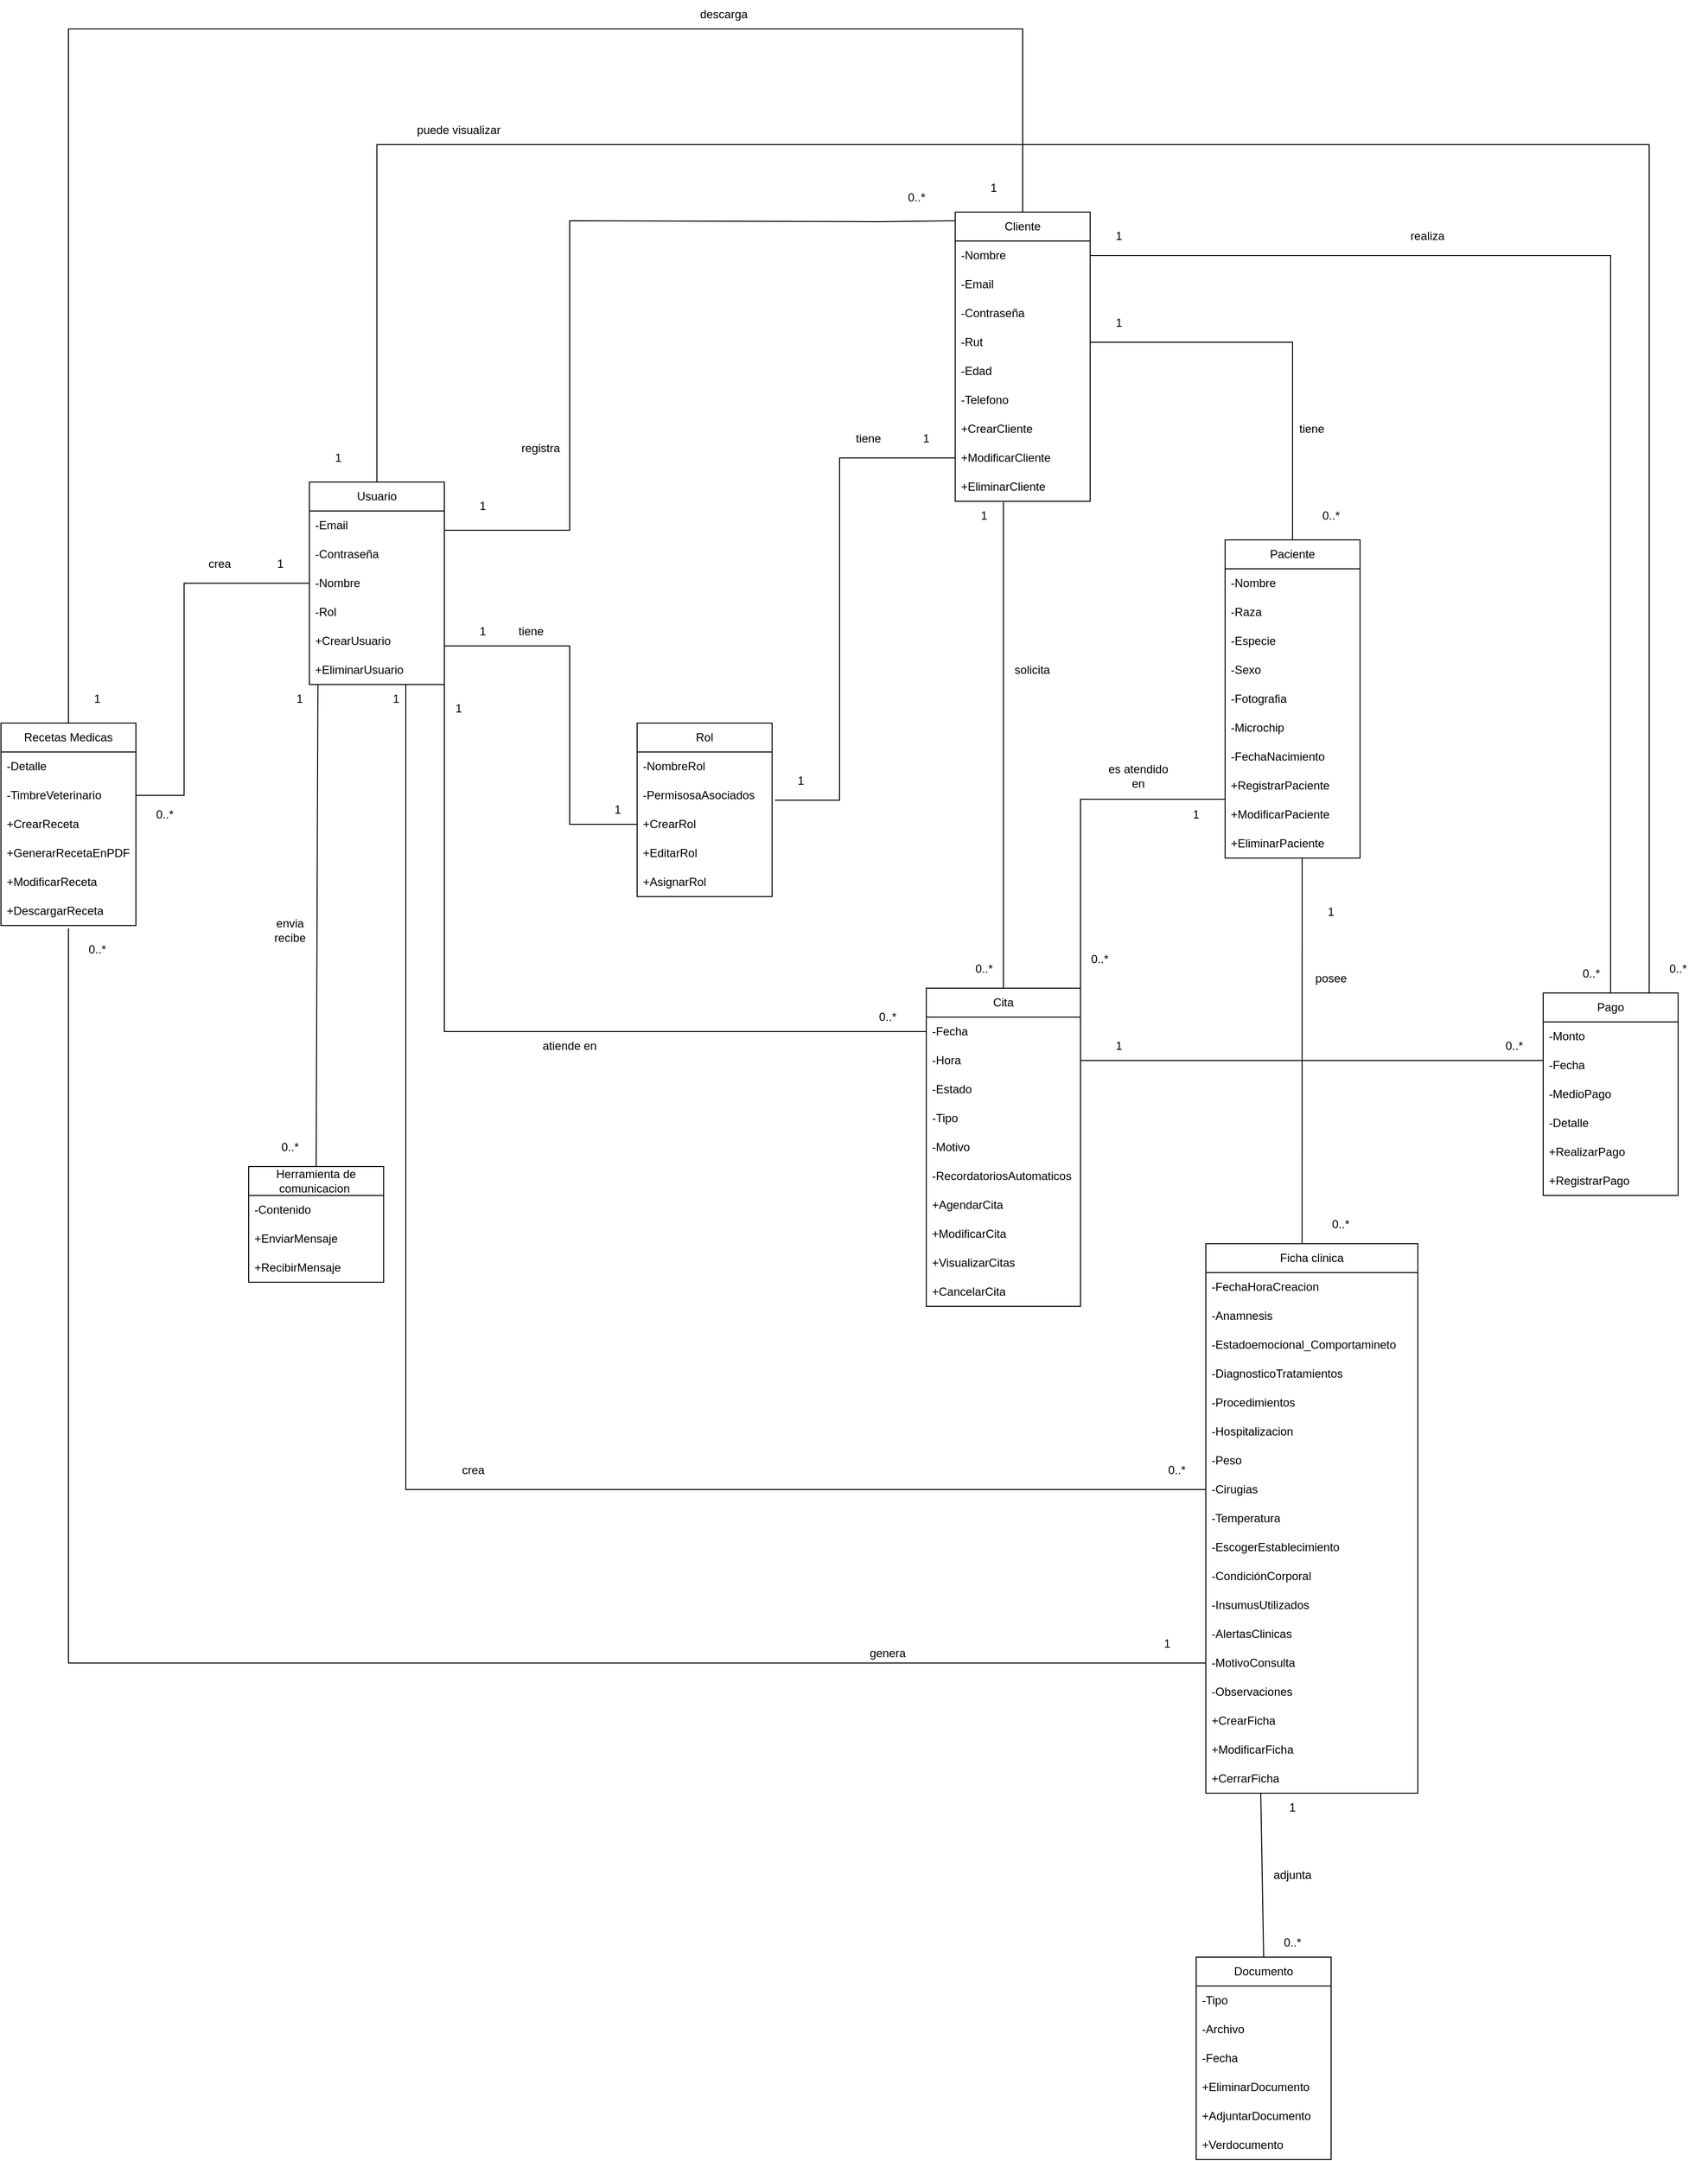 <mxfile version="27.1.6">
  <diagram name="Página-1" id="pk5ilzLYZdoNiBjxBn_y">
    <mxGraphModel dx="2253" dy="1926" grid="1" gridSize="10" guides="1" tooltips="1" connect="1" arrows="1" fold="1" page="1" pageScale="1" pageWidth="827" pageHeight="1169" math="0" shadow="0">
      <root>
        <mxCell id="0" />
        <mxCell id="1" parent="0" />
        <mxCell id="dPE6dNKuwwYWv2fvzeOf-7" value="Cliente" style="swimlane;fontStyle=0;childLayout=stackLayout;horizontal=1;startSize=30;horizontalStack=0;resizeParent=1;resizeParentMax=0;resizeLast=0;collapsible=1;marginBottom=0;whiteSpace=wrap;html=1;" parent="1" vertex="1">
          <mxGeometry x="320" y="30" width="140" height="300" as="geometry" />
        </mxCell>
        <mxCell id="dPE6dNKuwwYWv2fvzeOf-8" value="-Nombre" style="text;strokeColor=none;fillColor=none;align=left;verticalAlign=middle;spacingLeft=4;spacingRight=4;overflow=hidden;points=[[0,0.5],[1,0.5]];portConstraint=eastwest;rotatable=0;whiteSpace=wrap;html=1;" parent="dPE6dNKuwwYWv2fvzeOf-7" vertex="1">
          <mxGeometry y="30" width="140" height="30" as="geometry" />
        </mxCell>
        <mxCell id="dPE6dNKuwwYWv2fvzeOf-9" value="-Email" style="text;strokeColor=none;fillColor=none;align=left;verticalAlign=middle;spacingLeft=4;spacingRight=4;overflow=hidden;points=[[0,0.5],[1,0.5]];portConstraint=eastwest;rotatable=0;whiteSpace=wrap;html=1;" parent="dPE6dNKuwwYWv2fvzeOf-7" vertex="1">
          <mxGeometry y="60" width="140" height="30" as="geometry" />
        </mxCell>
        <mxCell id="dPE6dNKuwwYWv2fvzeOf-10" value="-Contraseña" style="text;strokeColor=none;fillColor=none;align=left;verticalAlign=middle;spacingLeft=4;spacingRight=4;overflow=hidden;points=[[0,0.5],[1,0.5]];portConstraint=eastwest;rotatable=0;whiteSpace=wrap;html=1;" parent="dPE6dNKuwwYWv2fvzeOf-7" vertex="1">
          <mxGeometry y="90" width="140" height="30" as="geometry" />
        </mxCell>
        <mxCell id="dPE6dNKuwwYWv2fvzeOf-21" value="-Rut" style="text;strokeColor=none;fillColor=none;align=left;verticalAlign=middle;spacingLeft=4;spacingRight=4;overflow=hidden;points=[[0,0.5],[1,0.5]];portConstraint=eastwest;rotatable=0;whiteSpace=wrap;html=1;" parent="dPE6dNKuwwYWv2fvzeOf-7" vertex="1">
          <mxGeometry y="120" width="140" height="30" as="geometry" />
        </mxCell>
        <mxCell id="dPE6dNKuwwYWv2fvzeOf-23" value="-Edad" style="text;strokeColor=none;fillColor=none;align=left;verticalAlign=middle;spacingLeft=4;spacingRight=4;overflow=hidden;points=[[0,0.5],[1,0.5]];portConstraint=eastwest;rotatable=0;whiteSpace=wrap;html=1;" parent="dPE6dNKuwwYWv2fvzeOf-7" vertex="1">
          <mxGeometry y="150" width="140" height="30" as="geometry" />
        </mxCell>
        <mxCell id="dPE6dNKuwwYWv2fvzeOf-22" value="-Telefono" style="text;strokeColor=none;fillColor=none;align=left;verticalAlign=middle;spacingLeft=4;spacingRight=4;overflow=hidden;points=[[0,0.5],[1,0.5]];portConstraint=eastwest;rotatable=0;whiteSpace=wrap;html=1;" parent="dPE6dNKuwwYWv2fvzeOf-7" vertex="1">
          <mxGeometry y="180" width="140" height="30" as="geometry" />
        </mxCell>
        <mxCell id="dPE6dNKuwwYWv2fvzeOf-65" value="+CrearCliente" style="text;strokeColor=none;fillColor=none;align=left;verticalAlign=middle;spacingLeft=4;spacingRight=4;overflow=hidden;points=[[0,0.5],[1,0.5]];portConstraint=eastwest;rotatable=0;whiteSpace=wrap;html=1;" parent="dPE6dNKuwwYWv2fvzeOf-7" vertex="1">
          <mxGeometry y="210" width="140" height="30" as="geometry" />
        </mxCell>
        <mxCell id="dPE6dNKuwwYWv2fvzeOf-67" value="+ModificarCliente" style="text;strokeColor=none;fillColor=none;align=left;verticalAlign=middle;spacingLeft=4;spacingRight=4;overflow=hidden;points=[[0,0.5],[1,0.5]];portConstraint=eastwest;rotatable=0;whiteSpace=wrap;html=1;" parent="dPE6dNKuwwYWv2fvzeOf-7" vertex="1">
          <mxGeometry y="240" width="140" height="30" as="geometry" />
        </mxCell>
        <mxCell id="dPE6dNKuwwYWv2fvzeOf-66" value="+EliminarCliente" style="text;strokeColor=none;fillColor=none;align=left;verticalAlign=middle;spacingLeft=4;spacingRight=4;overflow=hidden;points=[[0,0.5],[1,0.5]];portConstraint=eastwest;rotatable=0;whiteSpace=wrap;html=1;" parent="dPE6dNKuwwYWv2fvzeOf-7" vertex="1">
          <mxGeometry y="270" width="140" height="30" as="geometry" />
        </mxCell>
        <mxCell id="dPE6dNKuwwYWv2fvzeOf-25" value="Cita" style="swimlane;fontStyle=0;childLayout=stackLayout;horizontal=1;startSize=30;horizontalStack=0;resizeParent=1;resizeParentMax=0;resizeLast=0;collapsible=1;marginBottom=0;whiteSpace=wrap;html=1;" parent="1" vertex="1">
          <mxGeometry x="290" y="835" width="160" height="330" as="geometry" />
        </mxCell>
        <mxCell id="dPE6dNKuwwYWv2fvzeOf-26" value="-Fecha" style="text;strokeColor=none;fillColor=none;align=left;verticalAlign=middle;spacingLeft=4;spacingRight=4;overflow=hidden;points=[[0,0.5],[1,0.5]];portConstraint=eastwest;rotatable=0;whiteSpace=wrap;html=1;" parent="dPE6dNKuwwYWv2fvzeOf-25" vertex="1">
          <mxGeometry y="30" width="160" height="30" as="geometry" />
        </mxCell>
        <mxCell id="dPE6dNKuwwYWv2fvzeOf-27" value="-Hora" style="text;strokeColor=none;fillColor=none;align=left;verticalAlign=middle;spacingLeft=4;spacingRight=4;overflow=hidden;points=[[0,0.5],[1,0.5]];portConstraint=eastwest;rotatable=0;whiteSpace=wrap;html=1;" parent="dPE6dNKuwwYWv2fvzeOf-25" vertex="1">
          <mxGeometry y="60" width="160" height="30" as="geometry" />
        </mxCell>
        <mxCell id="dPE6dNKuwwYWv2fvzeOf-28" value="-Estado" style="text;strokeColor=none;fillColor=none;align=left;verticalAlign=middle;spacingLeft=4;spacingRight=4;overflow=hidden;points=[[0,0.5],[1,0.5]];portConstraint=eastwest;rotatable=0;whiteSpace=wrap;html=1;" parent="dPE6dNKuwwYWv2fvzeOf-25" vertex="1">
          <mxGeometry y="90" width="160" height="30" as="geometry" />
        </mxCell>
        <mxCell id="dPE6dNKuwwYWv2fvzeOf-29" value="-Tipo" style="text;strokeColor=none;fillColor=none;align=left;verticalAlign=middle;spacingLeft=4;spacingRight=4;overflow=hidden;points=[[0,0.5],[1,0.5]];portConstraint=eastwest;rotatable=0;whiteSpace=wrap;html=1;" parent="dPE6dNKuwwYWv2fvzeOf-25" vertex="1">
          <mxGeometry y="120" width="160" height="30" as="geometry" />
        </mxCell>
        <mxCell id="dPE6dNKuwwYWv2fvzeOf-30" value="-Motivo" style="text;strokeColor=none;fillColor=none;align=left;verticalAlign=middle;spacingLeft=4;spacingRight=4;overflow=hidden;points=[[0,0.5],[1,0.5]];portConstraint=eastwest;rotatable=0;whiteSpace=wrap;html=1;" parent="dPE6dNKuwwYWv2fvzeOf-25" vertex="1">
          <mxGeometry y="150" width="160" height="30" as="geometry" />
        </mxCell>
        <mxCell id="xy2YS7yTcEFX0t7BhOpo-34" value="-RecordatoriosAutomaticos" style="text;strokeColor=none;fillColor=none;align=left;verticalAlign=middle;spacingLeft=4;spacingRight=4;overflow=hidden;points=[[0,0.5],[1,0.5]];portConstraint=eastwest;rotatable=0;whiteSpace=wrap;html=1;" parent="dPE6dNKuwwYWv2fvzeOf-25" vertex="1">
          <mxGeometry y="180" width="160" height="30" as="geometry" />
        </mxCell>
        <mxCell id="dPE6dNKuwwYWv2fvzeOf-72" value="+AgendarCita" style="text;strokeColor=none;fillColor=none;align=left;verticalAlign=middle;spacingLeft=4;spacingRight=4;overflow=hidden;points=[[0,0.5],[1,0.5]];portConstraint=eastwest;rotatable=0;whiteSpace=wrap;html=1;" parent="dPE6dNKuwwYWv2fvzeOf-25" vertex="1">
          <mxGeometry y="210" width="160" height="30" as="geometry" />
        </mxCell>
        <mxCell id="dPE6dNKuwwYWv2fvzeOf-71" value="+ModificarCita" style="text;strokeColor=none;fillColor=none;align=left;verticalAlign=middle;spacingLeft=4;spacingRight=4;overflow=hidden;points=[[0,0.5],[1,0.5]];portConstraint=eastwest;rotatable=0;whiteSpace=wrap;html=1;" parent="dPE6dNKuwwYWv2fvzeOf-25" vertex="1">
          <mxGeometry y="240" width="160" height="30" as="geometry" />
        </mxCell>
        <mxCell id="xy2YS7yTcEFX0t7BhOpo-35" value="+VisualizarCitas" style="text;strokeColor=none;fillColor=none;align=left;verticalAlign=middle;spacingLeft=4;spacingRight=4;overflow=hidden;points=[[0,0.5],[1,0.5]];portConstraint=eastwest;rotatable=0;whiteSpace=wrap;html=1;" parent="dPE6dNKuwwYWv2fvzeOf-25" vertex="1">
          <mxGeometry y="270" width="160" height="30" as="geometry" />
        </mxCell>
        <mxCell id="dPE6dNKuwwYWv2fvzeOf-73" value="+CancelarCita" style="text;strokeColor=none;fillColor=none;align=left;verticalAlign=middle;spacingLeft=4;spacingRight=4;overflow=hidden;points=[[0,0.5],[1,0.5]];portConstraint=eastwest;rotatable=0;whiteSpace=wrap;html=1;" parent="dPE6dNKuwwYWv2fvzeOf-25" vertex="1">
          <mxGeometry y="300" width="160" height="30" as="geometry" />
        </mxCell>
        <mxCell id="dPE6dNKuwwYWv2fvzeOf-31" value="Paciente" style="swimlane;fontStyle=0;childLayout=stackLayout;horizontal=1;startSize=30;horizontalStack=0;resizeParent=1;resizeParentMax=0;resizeLast=0;collapsible=1;marginBottom=0;whiteSpace=wrap;html=1;" parent="1" vertex="1">
          <mxGeometry x="600" y="370" width="140" height="330" as="geometry" />
        </mxCell>
        <mxCell id="dPE6dNKuwwYWv2fvzeOf-32" value="-Nombre" style="text;strokeColor=none;fillColor=none;align=left;verticalAlign=middle;spacingLeft=4;spacingRight=4;overflow=hidden;points=[[0,0.5],[1,0.5]];portConstraint=eastwest;rotatable=0;whiteSpace=wrap;html=1;" parent="dPE6dNKuwwYWv2fvzeOf-31" vertex="1">
          <mxGeometry y="30" width="140" height="30" as="geometry" />
        </mxCell>
        <mxCell id="dPE6dNKuwwYWv2fvzeOf-33" value="-Raza" style="text;strokeColor=none;fillColor=none;align=left;verticalAlign=middle;spacingLeft=4;spacingRight=4;overflow=hidden;points=[[0,0.5],[1,0.5]];portConstraint=eastwest;rotatable=0;whiteSpace=wrap;html=1;" parent="dPE6dNKuwwYWv2fvzeOf-31" vertex="1">
          <mxGeometry y="60" width="140" height="30" as="geometry" />
        </mxCell>
        <mxCell id="dPE6dNKuwwYWv2fvzeOf-34" value="-Especie" style="text;strokeColor=none;fillColor=none;align=left;verticalAlign=middle;spacingLeft=4;spacingRight=4;overflow=hidden;points=[[0,0.5],[1,0.5]];portConstraint=eastwest;rotatable=0;whiteSpace=wrap;html=1;" parent="dPE6dNKuwwYWv2fvzeOf-31" vertex="1">
          <mxGeometry y="90" width="140" height="30" as="geometry" />
        </mxCell>
        <mxCell id="xy2YS7yTcEFX0t7BhOpo-15" value="-Sexo" style="text;strokeColor=none;fillColor=none;align=left;verticalAlign=middle;spacingLeft=4;spacingRight=4;overflow=hidden;points=[[0,0.5],[1,0.5]];portConstraint=eastwest;rotatable=0;whiteSpace=wrap;html=1;" parent="dPE6dNKuwwYWv2fvzeOf-31" vertex="1">
          <mxGeometry y="120" width="140" height="30" as="geometry" />
        </mxCell>
        <mxCell id="xy2YS7yTcEFX0t7BhOpo-31" value="-Fotografia" style="text;strokeColor=none;fillColor=none;align=left;verticalAlign=middle;spacingLeft=4;spacingRight=4;overflow=hidden;points=[[0,0.5],[1,0.5]];portConstraint=eastwest;rotatable=0;whiteSpace=wrap;html=1;" parent="dPE6dNKuwwYWv2fvzeOf-31" vertex="1">
          <mxGeometry y="150" width="140" height="30" as="geometry" />
        </mxCell>
        <mxCell id="xy2YS7yTcEFX0t7BhOpo-14" value="-Microchip" style="text;strokeColor=none;fillColor=none;align=left;verticalAlign=middle;spacingLeft=4;spacingRight=4;overflow=hidden;points=[[0,0.5],[1,0.5]];portConstraint=eastwest;rotatable=0;whiteSpace=wrap;html=1;" parent="dPE6dNKuwwYWv2fvzeOf-31" vertex="1">
          <mxGeometry y="180" width="140" height="30" as="geometry" />
        </mxCell>
        <mxCell id="dPE6dNKuwwYWv2fvzeOf-35" value="-FechaNacimiento" style="text;strokeColor=none;fillColor=none;align=left;verticalAlign=middle;spacingLeft=4;spacingRight=4;overflow=hidden;points=[[0,0.5],[1,0.5]];portConstraint=eastwest;rotatable=0;whiteSpace=wrap;html=1;" parent="dPE6dNKuwwYWv2fvzeOf-31" vertex="1">
          <mxGeometry y="210" width="140" height="30" as="geometry" />
        </mxCell>
        <mxCell id="dPE6dNKuwwYWv2fvzeOf-69" value="+RegistrarPaciente" style="text;strokeColor=none;fillColor=none;align=left;verticalAlign=middle;spacingLeft=4;spacingRight=4;overflow=hidden;points=[[0,0.5],[1,0.5]];portConstraint=eastwest;rotatable=0;whiteSpace=wrap;html=1;" parent="dPE6dNKuwwYWv2fvzeOf-31" vertex="1">
          <mxGeometry y="240" width="140" height="30" as="geometry" />
        </mxCell>
        <mxCell id="dPE6dNKuwwYWv2fvzeOf-68" value="+ModificarPaciente" style="text;strokeColor=none;fillColor=none;align=left;verticalAlign=middle;spacingLeft=4;spacingRight=4;overflow=hidden;points=[[0,0.5],[1,0.5]];portConstraint=eastwest;rotatable=0;whiteSpace=wrap;html=1;" parent="dPE6dNKuwwYWv2fvzeOf-31" vertex="1">
          <mxGeometry y="270" width="140" height="30" as="geometry" />
        </mxCell>
        <mxCell id="dPE6dNKuwwYWv2fvzeOf-70" value="+EliminarPaciente" style="text;strokeColor=none;fillColor=none;align=left;verticalAlign=middle;spacingLeft=4;spacingRight=4;overflow=hidden;points=[[0,0.5],[1,0.5]];portConstraint=eastwest;rotatable=0;whiteSpace=wrap;html=1;" parent="dPE6dNKuwwYWv2fvzeOf-31" vertex="1">
          <mxGeometry y="300" width="140" height="30" as="geometry" />
        </mxCell>
        <mxCell id="dPE6dNKuwwYWv2fvzeOf-37" value="Usuario" style="swimlane;fontStyle=0;childLayout=stackLayout;horizontal=1;startSize=30;horizontalStack=0;resizeParent=1;resizeParentMax=0;resizeLast=0;collapsible=1;marginBottom=0;whiteSpace=wrap;html=1;" parent="1" vertex="1">
          <mxGeometry x="-350" y="310" width="140" height="210" as="geometry" />
        </mxCell>
        <mxCell id="dPE6dNKuwwYWv2fvzeOf-39" value="-Email" style="text;strokeColor=none;fillColor=none;align=left;verticalAlign=middle;spacingLeft=4;spacingRight=4;overflow=hidden;points=[[0,0.5],[1,0.5]];portConstraint=eastwest;rotatable=0;whiteSpace=wrap;html=1;" parent="dPE6dNKuwwYWv2fvzeOf-37" vertex="1">
          <mxGeometry y="30" width="140" height="30" as="geometry" />
        </mxCell>
        <mxCell id="dPE6dNKuwwYWv2fvzeOf-40" value="-Contraseña" style="text;strokeColor=none;fillColor=none;align=left;verticalAlign=middle;spacingLeft=4;spacingRight=4;overflow=hidden;points=[[0,0.5],[1,0.5]];portConstraint=eastwest;rotatable=0;whiteSpace=wrap;html=1;" parent="dPE6dNKuwwYWv2fvzeOf-37" vertex="1">
          <mxGeometry y="60" width="140" height="30" as="geometry" />
        </mxCell>
        <mxCell id="dPE6dNKuwwYWv2fvzeOf-42" value="-Nombre" style="text;strokeColor=none;fillColor=none;align=left;verticalAlign=middle;spacingLeft=4;spacingRight=4;overflow=hidden;points=[[0,0.5],[1,0.5]];portConstraint=eastwest;rotatable=0;whiteSpace=wrap;html=1;" parent="dPE6dNKuwwYWv2fvzeOf-37" vertex="1">
          <mxGeometry y="90" width="140" height="30" as="geometry" />
        </mxCell>
        <mxCell id="dPE6dNKuwwYWv2fvzeOf-41" value="-Rol" style="text;strokeColor=none;fillColor=none;align=left;verticalAlign=middle;spacingLeft=4;spacingRight=4;overflow=hidden;points=[[0,0.5],[1,0.5]];portConstraint=eastwest;rotatable=0;whiteSpace=wrap;html=1;" parent="dPE6dNKuwwYWv2fvzeOf-37" vertex="1">
          <mxGeometry y="120" width="140" height="30" as="geometry" />
        </mxCell>
        <mxCell id="dPE6dNKuwwYWv2fvzeOf-43" value="+CrearUsuario" style="text;strokeColor=none;fillColor=none;align=left;verticalAlign=middle;spacingLeft=4;spacingRight=4;overflow=hidden;points=[[0,0.5],[1,0.5]];portConstraint=eastwest;rotatable=0;whiteSpace=wrap;html=1;" parent="dPE6dNKuwwYWv2fvzeOf-37" vertex="1">
          <mxGeometry y="150" width="140" height="30" as="geometry" />
        </mxCell>
        <mxCell id="dPE6dNKuwwYWv2fvzeOf-44" value="+EliminarUsuario" style="text;strokeColor=none;fillColor=none;align=left;verticalAlign=middle;spacingLeft=4;spacingRight=4;overflow=hidden;points=[[0,0.5],[1,0.5]];portConstraint=eastwest;rotatable=0;whiteSpace=wrap;html=1;" parent="dPE6dNKuwwYWv2fvzeOf-37" vertex="1">
          <mxGeometry y="180" width="140" height="30" as="geometry" />
        </mxCell>
        <mxCell id="dPE6dNKuwwYWv2fvzeOf-45" value="Rol" style="swimlane;fontStyle=0;childLayout=stackLayout;horizontal=1;startSize=30;horizontalStack=0;resizeParent=1;resizeParentMax=0;resizeLast=0;collapsible=1;marginBottom=0;whiteSpace=wrap;html=1;" parent="1" vertex="1">
          <mxGeometry x="-10" y="560" width="140" height="180" as="geometry" />
        </mxCell>
        <mxCell id="dPE6dNKuwwYWv2fvzeOf-46" value="-NombreRol" style="text;strokeColor=none;fillColor=none;align=left;verticalAlign=middle;spacingLeft=4;spacingRight=4;overflow=hidden;points=[[0,0.5],[1,0.5]];portConstraint=eastwest;rotatable=0;whiteSpace=wrap;html=1;" parent="dPE6dNKuwwYWv2fvzeOf-45" vertex="1">
          <mxGeometry y="30" width="140" height="30" as="geometry" />
        </mxCell>
        <mxCell id="dPE6dNKuwwYWv2fvzeOf-47" value="-PermisosaAsociados" style="text;strokeColor=none;fillColor=none;align=left;verticalAlign=middle;spacingLeft=4;spacingRight=4;overflow=hidden;points=[[0,0.5],[1,0.5]];portConstraint=eastwest;rotatable=0;whiteSpace=wrap;html=1;" parent="dPE6dNKuwwYWv2fvzeOf-45" vertex="1">
          <mxGeometry y="60" width="140" height="30" as="geometry" />
        </mxCell>
        <mxCell id="dPE6dNKuwwYWv2fvzeOf-48" value="+CrearRol" style="text;strokeColor=none;fillColor=none;align=left;verticalAlign=middle;spacingLeft=4;spacingRight=4;overflow=hidden;points=[[0,0.5],[1,0.5]];portConstraint=eastwest;rotatable=0;whiteSpace=wrap;html=1;" parent="dPE6dNKuwwYWv2fvzeOf-45" vertex="1">
          <mxGeometry y="90" width="140" height="30" as="geometry" />
        </mxCell>
        <mxCell id="dPE6dNKuwwYWv2fvzeOf-50" value="+EditarRol" style="text;strokeColor=none;fillColor=none;align=left;verticalAlign=middle;spacingLeft=4;spacingRight=4;overflow=hidden;points=[[0,0.5],[1,0.5]];portConstraint=eastwest;rotatable=0;whiteSpace=wrap;html=1;" parent="dPE6dNKuwwYWv2fvzeOf-45" vertex="1">
          <mxGeometry y="120" width="140" height="30" as="geometry" />
        </mxCell>
        <mxCell id="dPE6dNKuwwYWv2fvzeOf-49" value="+AsignarRol" style="text;strokeColor=none;fillColor=none;align=left;verticalAlign=middle;spacingLeft=4;spacingRight=4;overflow=hidden;points=[[0,0.5],[1,0.5]];portConstraint=eastwest;rotatable=0;whiteSpace=wrap;html=1;" parent="dPE6dNKuwwYWv2fvzeOf-45" vertex="1">
          <mxGeometry y="150" width="140" height="30" as="geometry" />
        </mxCell>
        <mxCell id="dPE6dNKuwwYWv2fvzeOf-51" value="Herramienta de comunicacion&amp;nbsp;" style="swimlane;fontStyle=0;childLayout=stackLayout;horizontal=1;startSize=30;horizontalStack=0;resizeParent=1;resizeParentMax=0;resizeLast=0;collapsible=1;marginBottom=0;whiteSpace=wrap;html=1;" parent="1" vertex="1">
          <mxGeometry x="-413" y="1020" width="140" height="120" as="geometry" />
        </mxCell>
        <mxCell id="dPE6dNKuwwYWv2fvzeOf-54" value="-Contenido" style="text;strokeColor=none;fillColor=none;align=left;verticalAlign=middle;spacingLeft=4;spacingRight=4;overflow=hidden;points=[[0,0.5],[1,0.5]];portConstraint=eastwest;rotatable=0;whiteSpace=wrap;html=1;" parent="dPE6dNKuwwYWv2fvzeOf-51" vertex="1">
          <mxGeometry y="30" width="140" height="30" as="geometry" />
        </mxCell>
        <mxCell id="dPE6dNKuwwYWv2fvzeOf-52" value="+EnviarMensaje" style="text;strokeColor=none;fillColor=none;align=left;verticalAlign=middle;spacingLeft=4;spacingRight=4;overflow=hidden;points=[[0,0.5],[1,0.5]];portConstraint=eastwest;rotatable=0;whiteSpace=wrap;html=1;" parent="dPE6dNKuwwYWv2fvzeOf-51" vertex="1">
          <mxGeometry y="60" width="140" height="30" as="geometry" />
        </mxCell>
        <mxCell id="dPE6dNKuwwYWv2fvzeOf-53" value="+RecibirMensaje" style="text;strokeColor=none;fillColor=none;align=left;verticalAlign=middle;spacingLeft=4;spacingRight=4;overflow=hidden;points=[[0,0.5],[1,0.5]];portConstraint=eastwest;rotatable=0;whiteSpace=wrap;html=1;" parent="dPE6dNKuwwYWv2fvzeOf-51" vertex="1">
          <mxGeometry y="90" width="140" height="30" as="geometry" />
        </mxCell>
        <mxCell id="dPE6dNKuwwYWv2fvzeOf-55" value="Ficha clinica" style="swimlane;fontStyle=0;childLayout=stackLayout;horizontal=1;startSize=30;horizontalStack=0;resizeParent=1;resizeParentMax=0;resizeLast=0;collapsible=1;marginBottom=0;whiteSpace=wrap;html=1;" parent="1" vertex="1">
          <mxGeometry x="580" y="1100" width="220" height="570" as="geometry" />
        </mxCell>
        <mxCell id="dPE6dNKuwwYWv2fvzeOf-56" value="-FechaHoraCreacion" style="text;strokeColor=none;fillColor=none;align=left;verticalAlign=middle;spacingLeft=4;spacingRight=4;overflow=hidden;points=[[0,0.5],[1,0.5]];portConstraint=eastwest;rotatable=0;whiteSpace=wrap;html=1;" parent="dPE6dNKuwwYWv2fvzeOf-55" vertex="1">
          <mxGeometry y="30" width="220" height="30" as="geometry" />
        </mxCell>
        <mxCell id="dPE6dNKuwwYWv2fvzeOf-57" value="-Anamnesis" style="text;strokeColor=none;fillColor=none;align=left;verticalAlign=middle;spacingLeft=4;spacingRight=4;overflow=hidden;points=[[0,0.5],[1,0.5]];portConstraint=eastwest;rotatable=0;whiteSpace=wrap;html=1;" parent="dPE6dNKuwwYWv2fvzeOf-55" vertex="1">
          <mxGeometry y="60" width="220" height="30" as="geometry" />
        </mxCell>
        <mxCell id="dPE6dNKuwwYWv2fvzeOf-58" value="-Estadoemocional_Comportamineto" style="text;strokeColor=none;fillColor=none;align=left;verticalAlign=middle;spacingLeft=4;spacingRight=4;overflow=hidden;points=[[0,0.5],[1,0.5]];portConstraint=eastwest;rotatable=0;whiteSpace=wrap;html=1;" parent="dPE6dNKuwwYWv2fvzeOf-55" vertex="1">
          <mxGeometry y="90" width="220" height="30" as="geometry" />
        </mxCell>
        <mxCell id="dPE6dNKuwwYWv2fvzeOf-59" value="-DiagnosticoTratamientos" style="text;strokeColor=none;fillColor=none;align=left;verticalAlign=middle;spacingLeft=4;spacingRight=4;overflow=hidden;points=[[0,0.5],[1,0.5]];portConstraint=eastwest;rotatable=0;whiteSpace=wrap;html=1;" parent="dPE6dNKuwwYWv2fvzeOf-55" vertex="1">
          <mxGeometry y="120" width="220" height="30" as="geometry" />
        </mxCell>
        <mxCell id="dPE6dNKuwwYWv2fvzeOf-60" value="-Procedimientos" style="text;strokeColor=none;fillColor=none;align=left;verticalAlign=middle;spacingLeft=4;spacingRight=4;overflow=hidden;points=[[0,0.5],[1,0.5]];portConstraint=eastwest;rotatable=0;whiteSpace=wrap;html=1;" parent="dPE6dNKuwwYWv2fvzeOf-55" vertex="1">
          <mxGeometry y="150" width="220" height="30" as="geometry" />
        </mxCell>
        <mxCell id="dPE6dNKuwwYWv2fvzeOf-61" value="-Hospitalizacion&amp;nbsp;" style="text;strokeColor=none;fillColor=none;align=left;verticalAlign=middle;spacingLeft=4;spacingRight=4;overflow=hidden;points=[[0,0.5],[1,0.5]];portConstraint=eastwest;rotatable=0;whiteSpace=wrap;html=1;" parent="dPE6dNKuwwYWv2fvzeOf-55" vertex="1">
          <mxGeometry y="180" width="220" height="30" as="geometry" />
        </mxCell>
        <mxCell id="dPE6dNKuwwYWv2fvzeOf-62" value="-Peso" style="text;strokeColor=none;fillColor=none;align=left;verticalAlign=middle;spacingLeft=4;spacingRight=4;overflow=hidden;points=[[0,0.5],[1,0.5]];portConstraint=eastwest;rotatable=0;whiteSpace=wrap;html=1;" parent="dPE6dNKuwwYWv2fvzeOf-55" vertex="1">
          <mxGeometry y="210" width="220" height="30" as="geometry" />
        </mxCell>
        <mxCell id="xy2YS7yTcEFX0t7BhOpo-13" value="-Cirugias" style="text;strokeColor=none;fillColor=none;align=left;verticalAlign=middle;spacingLeft=4;spacingRight=4;overflow=hidden;points=[[0,0.5],[1,0.5]];portConstraint=eastwest;rotatable=0;whiteSpace=wrap;html=1;" parent="dPE6dNKuwwYWv2fvzeOf-55" vertex="1">
          <mxGeometry y="240" width="220" height="30" as="geometry" />
        </mxCell>
        <mxCell id="dPE6dNKuwwYWv2fvzeOf-63" value="-Temperatura" style="text;strokeColor=none;fillColor=none;align=left;verticalAlign=middle;spacingLeft=4;spacingRight=4;overflow=hidden;points=[[0,0.5],[1,0.5]];portConstraint=eastwest;rotatable=0;whiteSpace=wrap;html=1;" parent="dPE6dNKuwwYWv2fvzeOf-55" vertex="1">
          <mxGeometry y="270" width="220" height="30" as="geometry" />
        </mxCell>
        <mxCell id="xy2YS7yTcEFX0t7BhOpo-24" value="-EscogerEstablecimiento" style="text;strokeColor=none;fillColor=none;align=left;verticalAlign=middle;spacingLeft=4;spacingRight=4;overflow=hidden;points=[[0,0.5],[1,0.5]];portConstraint=eastwest;rotatable=0;whiteSpace=wrap;html=1;" parent="dPE6dNKuwwYWv2fvzeOf-55" vertex="1">
          <mxGeometry y="300" width="220" height="30" as="geometry" />
        </mxCell>
        <mxCell id="xy2YS7yTcEFX0t7BhOpo-16" value="-CondiciónCorporal" style="text;strokeColor=none;fillColor=none;align=left;verticalAlign=middle;spacingLeft=4;spacingRight=4;overflow=hidden;points=[[0,0.5],[1,0.5]];portConstraint=eastwest;rotatable=0;whiteSpace=wrap;html=1;" parent="dPE6dNKuwwYWv2fvzeOf-55" vertex="1">
          <mxGeometry y="330" width="220" height="30" as="geometry" />
        </mxCell>
        <mxCell id="xy2YS7yTcEFX0t7BhOpo-26" value="-InsumusUtilizados" style="text;strokeColor=none;fillColor=none;align=left;verticalAlign=middle;spacingLeft=4;spacingRight=4;overflow=hidden;points=[[0,0.5],[1,0.5]];portConstraint=eastwest;rotatable=0;whiteSpace=wrap;html=1;" parent="dPE6dNKuwwYWv2fvzeOf-55" vertex="1">
          <mxGeometry y="360" width="220" height="30" as="geometry" />
        </mxCell>
        <mxCell id="xy2YS7yTcEFX0t7BhOpo-28" value="-AlertasClinicas" style="text;strokeColor=none;fillColor=none;align=left;verticalAlign=middle;spacingLeft=4;spacingRight=4;overflow=hidden;points=[[0,0.5],[1,0.5]];portConstraint=eastwest;rotatable=0;whiteSpace=wrap;html=1;" parent="dPE6dNKuwwYWv2fvzeOf-55" vertex="1">
          <mxGeometry y="390" width="220" height="30" as="geometry" />
        </mxCell>
        <mxCell id="xy2YS7yTcEFX0t7BhOpo-17" value="-MotivoConsulta" style="text;strokeColor=none;fillColor=none;align=left;verticalAlign=middle;spacingLeft=4;spacingRight=4;overflow=hidden;points=[[0,0.5],[1,0.5]];portConstraint=eastwest;rotatable=0;whiteSpace=wrap;html=1;" parent="dPE6dNKuwwYWv2fvzeOf-55" vertex="1">
          <mxGeometry y="420" width="220" height="30" as="geometry" />
        </mxCell>
        <mxCell id="dPE6dNKuwwYWv2fvzeOf-64" value="-Observaciones" style="text;strokeColor=none;fillColor=none;align=left;verticalAlign=middle;spacingLeft=4;spacingRight=4;overflow=hidden;points=[[0,0.5],[1,0.5]];portConstraint=eastwest;rotatable=0;whiteSpace=wrap;html=1;" parent="dPE6dNKuwwYWv2fvzeOf-55" vertex="1">
          <mxGeometry y="450" width="220" height="30" as="geometry" />
        </mxCell>
        <mxCell id="dPE6dNKuwwYWv2fvzeOf-74" value="+CrearFicha" style="text;strokeColor=none;fillColor=none;align=left;verticalAlign=middle;spacingLeft=4;spacingRight=4;overflow=hidden;points=[[0,0.5],[1,0.5]];portConstraint=eastwest;rotatable=0;whiteSpace=wrap;html=1;" parent="dPE6dNKuwwYWv2fvzeOf-55" vertex="1">
          <mxGeometry y="480" width="220" height="30" as="geometry" />
        </mxCell>
        <mxCell id="dPE6dNKuwwYWv2fvzeOf-76" value="+ModificarFicha" style="text;strokeColor=none;fillColor=none;align=left;verticalAlign=middle;spacingLeft=4;spacingRight=4;overflow=hidden;points=[[0,0.5],[1,0.5]];portConstraint=eastwest;rotatable=0;whiteSpace=wrap;html=1;" parent="dPE6dNKuwwYWv2fvzeOf-55" vertex="1">
          <mxGeometry y="510" width="220" height="30" as="geometry" />
        </mxCell>
        <mxCell id="dPE6dNKuwwYWv2fvzeOf-75" value="+CerrarFicha" style="text;strokeColor=none;fillColor=none;align=left;verticalAlign=middle;spacingLeft=4;spacingRight=4;overflow=hidden;points=[[0,0.5],[1,0.5]];portConstraint=eastwest;rotatable=0;whiteSpace=wrap;html=1;" parent="dPE6dNKuwwYWv2fvzeOf-55" vertex="1">
          <mxGeometry y="540" width="220" height="30" as="geometry" />
        </mxCell>
        <mxCell id="dPE6dNKuwwYWv2fvzeOf-83" value="Documento" style="swimlane;fontStyle=0;childLayout=stackLayout;horizontal=1;startSize=30;horizontalStack=0;resizeParent=1;resizeParentMax=0;resizeLast=0;collapsible=1;marginBottom=0;whiteSpace=wrap;html=1;" parent="1" vertex="1">
          <mxGeometry x="570" y="1840" width="140" height="210" as="geometry" />
        </mxCell>
        <mxCell id="dPE6dNKuwwYWv2fvzeOf-84" value="-Tipo" style="text;strokeColor=none;fillColor=none;align=left;verticalAlign=middle;spacingLeft=4;spacingRight=4;overflow=hidden;points=[[0,0.5],[1,0.5]];portConstraint=eastwest;rotatable=0;whiteSpace=wrap;html=1;" parent="dPE6dNKuwwYWv2fvzeOf-83" vertex="1">
          <mxGeometry y="30" width="140" height="30" as="geometry" />
        </mxCell>
        <mxCell id="dPE6dNKuwwYWv2fvzeOf-85" value="-Archivo" style="text;strokeColor=none;fillColor=none;align=left;verticalAlign=middle;spacingLeft=4;spacingRight=4;overflow=hidden;points=[[0,0.5],[1,0.5]];portConstraint=eastwest;rotatable=0;whiteSpace=wrap;html=1;" parent="dPE6dNKuwwYWv2fvzeOf-83" vertex="1">
          <mxGeometry y="60" width="140" height="30" as="geometry" />
        </mxCell>
        <mxCell id="dPE6dNKuwwYWv2fvzeOf-86" value="-Fecha" style="text;strokeColor=none;fillColor=none;align=left;verticalAlign=middle;spacingLeft=4;spacingRight=4;overflow=hidden;points=[[0,0.5],[1,0.5]];portConstraint=eastwest;rotatable=0;whiteSpace=wrap;html=1;" parent="dPE6dNKuwwYWv2fvzeOf-83" vertex="1">
          <mxGeometry y="90" width="140" height="30" as="geometry" />
        </mxCell>
        <mxCell id="xy2YS7yTcEFX0t7BhOpo-1" value="+EliminarDocumento" style="text;strokeColor=none;fillColor=none;align=left;verticalAlign=middle;spacingLeft=4;spacingRight=4;overflow=hidden;points=[[0,0.5],[1,0.5]];portConstraint=eastwest;rotatable=0;whiteSpace=wrap;html=1;" parent="dPE6dNKuwwYWv2fvzeOf-83" vertex="1">
          <mxGeometry y="120" width="140" height="30" as="geometry" />
        </mxCell>
        <mxCell id="dPE6dNKuwwYWv2fvzeOf-87" value="+AdjuntarDocumento" style="text;strokeColor=none;fillColor=none;align=left;verticalAlign=middle;spacingLeft=4;spacingRight=4;overflow=hidden;points=[[0,0.5],[1,0.5]];portConstraint=eastwest;rotatable=0;whiteSpace=wrap;html=1;" parent="dPE6dNKuwwYWv2fvzeOf-83" vertex="1">
          <mxGeometry y="150" width="140" height="30" as="geometry" />
        </mxCell>
        <mxCell id="dPE6dNKuwwYWv2fvzeOf-88" value="+Verdocumento" style="text;strokeColor=none;fillColor=none;align=left;verticalAlign=middle;spacingLeft=4;spacingRight=4;overflow=hidden;points=[[0,0.5],[1,0.5]];portConstraint=eastwest;rotatable=0;whiteSpace=wrap;html=1;" parent="dPE6dNKuwwYWv2fvzeOf-83" vertex="1">
          <mxGeometry y="180" width="140" height="30" as="geometry" />
        </mxCell>
        <mxCell id="dPE6dNKuwwYWv2fvzeOf-90" value="tiene" style="text;html=1;align=center;verticalAlign=middle;whiteSpace=wrap;rounded=0;" parent="1" vertex="1">
          <mxGeometry x="660" y="240" width="60" height="30" as="geometry" />
        </mxCell>
        <mxCell id="dPE6dNKuwwYWv2fvzeOf-91" value="" style="endArrow=none;html=1;rounded=0;entryX=0.571;entryY=1.008;entryDx=0;entryDy=0;entryPerimeter=0;exitX=0.454;exitY=0;exitDx=0;exitDy=0;exitPerimeter=0;" parent="1" source="dPE6dNKuwwYWv2fvzeOf-55" target="dPE6dNKuwwYWv2fvzeOf-70" edge="1">
          <mxGeometry width="50" height="50" relative="1" as="geometry">
            <mxPoint x="680" y="840" as="sourcePoint" />
            <mxPoint x="668" y="640" as="targetPoint" />
          </mxGeometry>
        </mxCell>
        <mxCell id="dPE6dNKuwwYWv2fvzeOf-92" value="posee" style="text;html=1;align=center;verticalAlign=middle;whiteSpace=wrap;rounded=0;" parent="1" vertex="1">
          <mxGeometry x="680" y="810" width="60" height="30" as="geometry" />
        </mxCell>
        <mxCell id="dPE6dNKuwwYWv2fvzeOf-93" value="" style="endArrow=none;html=1;rounded=0;exitX=0.5;exitY=0;exitDx=0;exitDy=0;" parent="1" source="dPE6dNKuwwYWv2fvzeOf-25" edge="1">
          <mxGeometry width="50" height="50" relative="1" as="geometry">
            <mxPoint x="300" y="520" as="sourcePoint" />
            <mxPoint x="370" y="331" as="targetPoint" />
          </mxGeometry>
        </mxCell>
        <mxCell id="dPE6dNKuwwYWv2fvzeOf-94" value="solicita" style="text;html=1;align=center;verticalAlign=middle;whiteSpace=wrap;rounded=0;" parent="1" vertex="1">
          <mxGeometry x="370" y="490" width="60" height="30" as="geometry" />
        </mxCell>
        <mxCell id="dPE6dNKuwwYWv2fvzeOf-77" value="Pago" style="swimlane;fontStyle=0;childLayout=stackLayout;horizontal=1;startSize=30;horizontalStack=0;resizeParent=1;resizeParentMax=0;resizeLast=0;collapsible=1;marginBottom=0;whiteSpace=wrap;html=1;" parent="1" vertex="1">
          <mxGeometry x="930" y="840" width="140" height="210" as="geometry" />
        </mxCell>
        <mxCell id="dPE6dNKuwwYWv2fvzeOf-78" value="-Monto" style="text;strokeColor=none;fillColor=none;align=left;verticalAlign=middle;spacingLeft=4;spacingRight=4;overflow=hidden;points=[[0,0.5],[1,0.5]];portConstraint=eastwest;rotatable=0;whiteSpace=wrap;html=1;" parent="dPE6dNKuwwYWv2fvzeOf-77" vertex="1">
          <mxGeometry y="30" width="140" height="30" as="geometry" />
        </mxCell>
        <mxCell id="dPE6dNKuwwYWv2fvzeOf-79" value="-Fecha" style="text;strokeColor=none;fillColor=none;align=left;verticalAlign=middle;spacingLeft=4;spacingRight=4;overflow=hidden;points=[[0,0.5],[1,0.5]];portConstraint=eastwest;rotatable=0;whiteSpace=wrap;html=1;" parent="dPE6dNKuwwYWv2fvzeOf-77" vertex="1">
          <mxGeometry y="60" width="140" height="30" as="geometry" />
        </mxCell>
        <mxCell id="dPE6dNKuwwYWv2fvzeOf-80" value="-MedioPago" style="text;strokeColor=none;fillColor=none;align=left;verticalAlign=middle;spacingLeft=4;spacingRight=4;overflow=hidden;points=[[0,0.5],[1,0.5]];portConstraint=eastwest;rotatable=0;whiteSpace=wrap;html=1;" parent="dPE6dNKuwwYWv2fvzeOf-77" vertex="1">
          <mxGeometry y="90" width="140" height="30" as="geometry" />
        </mxCell>
        <mxCell id="dPE6dNKuwwYWv2fvzeOf-81" value="-Detalle" style="text;strokeColor=none;fillColor=none;align=left;verticalAlign=middle;spacingLeft=4;spacingRight=4;overflow=hidden;points=[[0,0.5],[1,0.5]];portConstraint=eastwest;rotatable=0;whiteSpace=wrap;html=1;" parent="dPE6dNKuwwYWv2fvzeOf-77" vertex="1">
          <mxGeometry y="120" width="140" height="30" as="geometry" />
        </mxCell>
        <mxCell id="xy2YS7yTcEFX0t7BhOpo-59" value="+RealizarPago" style="text;strokeColor=none;fillColor=none;align=left;verticalAlign=middle;spacingLeft=4;spacingRight=4;overflow=hidden;points=[[0,0.5],[1,0.5]];portConstraint=eastwest;rotatable=0;whiteSpace=wrap;html=1;" parent="dPE6dNKuwwYWv2fvzeOf-77" vertex="1">
          <mxGeometry y="150" width="140" height="30" as="geometry" />
        </mxCell>
        <mxCell id="dPE6dNKuwwYWv2fvzeOf-82" value="+RegistrarPago" style="text;strokeColor=none;fillColor=none;align=left;verticalAlign=middle;spacingLeft=4;spacingRight=4;overflow=hidden;points=[[0,0.5],[1,0.5]];portConstraint=eastwest;rotatable=0;whiteSpace=wrap;html=1;" parent="dPE6dNKuwwYWv2fvzeOf-77" vertex="1">
          <mxGeometry y="180" width="140" height="30" as="geometry" />
        </mxCell>
        <mxCell id="dPE6dNKuwwYWv2fvzeOf-98" value="realiza" style="text;html=1;align=center;verticalAlign=middle;whiteSpace=wrap;rounded=0;" parent="1" vertex="1">
          <mxGeometry x="780" y="40" width="60" height="30" as="geometry" />
        </mxCell>
        <mxCell id="dPE6dNKuwwYWv2fvzeOf-101" value="atiende en" style="text;html=1;align=center;verticalAlign=middle;whiteSpace=wrap;rounded=0;" parent="1" vertex="1">
          <mxGeometry x="-110" y="880" width="60" height="30" as="geometry" />
        </mxCell>
        <mxCell id="dPE6dNKuwwYWv2fvzeOf-102" value="" style="endArrow=none;html=1;rounded=0;exitX=1;exitY=0;exitDx=0;exitDy=0;" parent="1" source="dPE6dNKuwwYWv2fvzeOf-25" edge="1">
          <mxGeometry width="50" height="50" relative="1" as="geometry">
            <mxPoint x="420" y="790" as="sourcePoint" />
            <mxPoint x="600" y="639" as="targetPoint" />
            <Array as="points">
              <mxPoint x="450" y="639" />
            </Array>
          </mxGeometry>
        </mxCell>
        <mxCell id="dPE6dNKuwwYWv2fvzeOf-103" value="es atendido en" style="text;html=1;align=center;verticalAlign=middle;whiteSpace=wrap;rounded=0;" parent="1" vertex="1">
          <mxGeometry x="470" y="600" width="80" height="30" as="geometry" />
        </mxCell>
        <mxCell id="dPE6dNKuwwYWv2fvzeOf-105" value="tiene" style="text;html=1;align=center;verticalAlign=middle;whiteSpace=wrap;rounded=0;" parent="1" vertex="1">
          <mxGeometry x="-150" y="450" width="60" height="30" as="geometry" />
        </mxCell>
        <mxCell id="dPE6dNKuwwYWv2fvzeOf-107" value="adjunta" style="text;html=1;align=center;verticalAlign=middle;whiteSpace=wrap;rounded=0;" parent="1" vertex="1">
          <mxGeometry x="640" y="1740" width="60" height="30" as="geometry" />
        </mxCell>
        <mxCell id="dPE6dNKuwwYWv2fvzeOf-109" value="envia recibe" style="text;html=1;align=center;verticalAlign=middle;whiteSpace=wrap;rounded=0;" parent="1" vertex="1">
          <mxGeometry x="-400" y="760" width="60" height="30" as="geometry" />
        </mxCell>
        <mxCell id="xy2YS7yTcEFX0t7BhOpo-3" value="" style="endArrow=none;html=1;rounded=0;exitX=1;exitY=0.5;exitDx=0;exitDy=0;entryX=0.5;entryY=0;entryDx=0;entryDy=0;startFill=0;" parent="1" source="dPE6dNKuwwYWv2fvzeOf-21" target="dPE6dNKuwwYWv2fvzeOf-31" edge="1">
          <mxGeometry width="50" height="50" relative="1" as="geometry">
            <mxPoint x="680" y="250" as="sourcePoint" />
            <mxPoint x="730" y="200" as="targetPoint" />
            <Array as="points">
              <mxPoint x="670" y="165" />
            </Array>
          </mxGeometry>
        </mxCell>
        <mxCell id="xy2YS7yTcEFX0t7BhOpo-7" value="" style="endArrow=none;html=1;rounded=0;entryX=0.5;entryY=0;entryDx=0;entryDy=0;startFill=0;exitX=0.063;exitY=1;exitDx=0;exitDy=0;exitPerimeter=0;" parent="1" source="dPE6dNKuwwYWv2fvzeOf-44" target="dPE6dNKuwwYWv2fvzeOf-51" edge="1">
          <mxGeometry width="50" height="50" relative="1" as="geometry">
            <mxPoint y="530" as="sourcePoint" />
            <mxPoint x="130" y="580" as="targetPoint" />
          </mxGeometry>
        </mxCell>
        <mxCell id="xy2YS7yTcEFX0t7BhOpo-9" value="" style="endArrow=none;html=1;rounded=0;exitX=1;exitY=0.5;exitDx=0;exitDy=0;startFill=0;entryX=0;entryY=0.5;entryDx=0;entryDy=0;" parent="1" source="dPE6dNKuwwYWv2fvzeOf-44" target="dPE6dNKuwwYWv2fvzeOf-26" edge="1">
          <mxGeometry width="50" height="50" relative="1" as="geometry">
            <mxPoint x="200" y="560" as="sourcePoint" />
            <mxPoint x="320" y="680" as="targetPoint" />
            <Array as="points">
              <mxPoint x="-210" y="880" />
            </Array>
          </mxGeometry>
        </mxCell>
        <mxCell id="xy2YS7yTcEFX0t7BhOpo-10" value="" style="endArrow=none;html=1;rounded=0;exitX=1;exitY=0.5;exitDx=0;exitDy=0;entryX=0.5;entryY=0;entryDx=0;entryDy=0;startFill=0;" parent="1" source="dPE6dNKuwwYWv2fvzeOf-8" target="dPE6dNKuwwYWv2fvzeOf-77" edge="1">
          <mxGeometry width="50" height="50" relative="1" as="geometry">
            <mxPoint x="670" y="110" as="sourcePoint" />
            <mxPoint x="950" y="130" as="targetPoint" />
            <Array as="points">
              <mxPoint x="1000" y="75" />
            </Array>
          </mxGeometry>
        </mxCell>
        <mxCell id="xy2YS7yTcEFX0t7BhOpo-12" value="" style="endArrow=none;html=1;rounded=0;entryX=0;entryY=0.5;entryDx=0;entryDy=0;startFill=0;" parent="1" target="xy2YS7yTcEFX0t7BhOpo-13" edge="1">
          <mxGeometry width="50" height="50" relative="1" as="geometry">
            <mxPoint x="-250" y="520" as="sourcePoint" />
            <mxPoint x="130" y="730" as="targetPoint" />
            <Array as="points">
              <mxPoint x="-250" y="1355" />
            </Array>
          </mxGeometry>
        </mxCell>
        <mxCell id="xy2YS7yTcEFX0t7BhOpo-33" value="" style="endArrow=none;html=1;rounded=0;exitX=1;exitY=0.5;exitDx=0;exitDy=0;startFill=0;" parent="1" source="dPE6dNKuwwYWv2fvzeOf-27" edge="1">
          <mxGeometry width="50" height="50" relative="1" as="geometry">
            <mxPoint x="480" y="950" as="sourcePoint" />
            <mxPoint x="930" y="910" as="targetPoint" />
          </mxGeometry>
        </mxCell>
        <mxCell id="xy2YS7yTcEFX0t7BhOpo-36" value="" style="endArrow=none;html=1;rounded=0;exitX=0.5;exitY=0;exitDx=0;exitDy=0;startFill=0;" parent="1" source="dPE6dNKuwwYWv2fvzeOf-37" edge="1">
          <mxGeometry width="50" height="50" relative="1" as="geometry">
            <mxPoint x="50" y="270" as="sourcePoint" />
            <mxPoint x="1040" y="840" as="targetPoint" />
            <Array as="points">
              <mxPoint x="-280" y="-40" />
              <mxPoint x="1040" y="-40" />
            </Array>
          </mxGeometry>
        </mxCell>
        <mxCell id="xy2YS7yTcEFX0t7BhOpo-37" value="" style="endArrow=none;html=1;rounded=0;startFill=0;" parent="1" edge="1">
          <mxGeometry width="50" height="50" relative="1" as="geometry">
            <mxPoint x="-210" y="360" as="sourcePoint" />
            <mxPoint x="320" y="39" as="targetPoint" />
            <Array as="points">
              <mxPoint x="-80" y="360" />
              <mxPoint x="-80" y="39" />
              <mxPoint x="240" y="40" />
            </Array>
          </mxGeometry>
        </mxCell>
        <mxCell id="xy2YS7yTcEFX0t7BhOpo-38" value="registra" style="text;html=1;align=center;verticalAlign=middle;whiteSpace=wrap;rounded=0;" parent="1" vertex="1">
          <mxGeometry x="-140" y="260" width="60" height="30" as="geometry" />
        </mxCell>
        <mxCell id="xy2YS7yTcEFX0t7BhOpo-39" value="" style="endArrow=none;html=1;rounded=0;entryX=0;entryY=0.5;entryDx=0;entryDy=0;startFill=0;" parent="1" target="dPE6dNKuwwYWv2fvzeOf-48" edge="1">
          <mxGeometry width="50" height="50" relative="1" as="geometry">
            <mxPoint x="-210" y="480" as="sourcePoint" />
            <mxPoint x="-110" y="440" as="targetPoint" />
            <Array as="points">
              <mxPoint x="-80" y="480" />
              <mxPoint x="-80" y="665" />
            </Array>
          </mxGeometry>
        </mxCell>
        <mxCell id="xy2YS7yTcEFX0t7BhOpo-40" value="" style="endArrow=none;html=1;rounded=0;exitX=0;exitY=0.5;exitDx=0;exitDy=0;startFill=0;" parent="1" source="dPE6dNKuwwYWv2fvzeOf-67" edge="1">
          <mxGeometry width="50" height="50" relative="1" as="geometry">
            <mxPoint x="170" y="350" as="sourcePoint" />
            <mxPoint x="133" y="640" as="targetPoint" />
            <Array as="points">
              <mxPoint x="200" y="285" />
              <mxPoint x="200" y="640" />
            </Array>
          </mxGeometry>
        </mxCell>
        <mxCell id="xy2YS7yTcEFX0t7BhOpo-41" value="tiene" style="text;html=1;align=center;verticalAlign=middle;whiteSpace=wrap;rounded=0;" parent="1" vertex="1">
          <mxGeometry x="200" y="250" width="60" height="30" as="geometry" />
        </mxCell>
        <mxCell id="xy2YS7yTcEFX0t7BhOpo-42" value="Recetas Medicas" style="swimlane;fontStyle=0;childLayout=stackLayout;horizontal=1;startSize=30;horizontalStack=0;resizeParent=1;resizeParentMax=0;resizeLast=0;collapsible=1;marginBottom=0;whiteSpace=wrap;html=1;" parent="1" vertex="1">
          <mxGeometry x="-670" y="560" width="140" height="210" as="geometry" />
        </mxCell>
        <mxCell id="xy2YS7yTcEFX0t7BhOpo-43" value="-Detalle" style="text;strokeColor=none;fillColor=none;align=left;verticalAlign=middle;spacingLeft=4;spacingRight=4;overflow=hidden;points=[[0,0.5],[1,0.5]];portConstraint=eastwest;rotatable=0;whiteSpace=wrap;html=1;" parent="xy2YS7yTcEFX0t7BhOpo-42" vertex="1">
          <mxGeometry y="30" width="140" height="30" as="geometry" />
        </mxCell>
        <mxCell id="xy2YS7yTcEFX0t7BhOpo-51" value="-TimbreVeterinario" style="text;strokeColor=none;fillColor=none;align=left;verticalAlign=middle;spacingLeft=4;spacingRight=4;overflow=hidden;points=[[0,0.5],[1,0.5]];portConstraint=eastwest;rotatable=0;whiteSpace=wrap;html=1;" parent="xy2YS7yTcEFX0t7BhOpo-42" vertex="1">
          <mxGeometry y="60" width="140" height="30" as="geometry" />
        </mxCell>
        <mxCell id="xy2YS7yTcEFX0t7BhOpo-47" value="+CrearReceta" style="text;strokeColor=none;fillColor=none;align=left;verticalAlign=middle;spacingLeft=4;spacingRight=4;overflow=hidden;points=[[0,0.5],[1,0.5]];portConstraint=eastwest;rotatable=0;whiteSpace=wrap;html=1;" parent="xy2YS7yTcEFX0t7BhOpo-42" vertex="1">
          <mxGeometry y="90" width="140" height="30" as="geometry" />
        </mxCell>
        <mxCell id="xy2YS7yTcEFX0t7BhOpo-54" value="+GenerarRecetaEnPDF" style="text;strokeColor=none;fillColor=none;align=left;verticalAlign=middle;spacingLeft=4;spacingRight=4;overflow=hidden;points=[[0,0.5],[1,0.5]];portConstraint=eastwest;rotatable=0;whiteSpace=wrap;html=1;" parent="xy2YS7yTcEFX0t7BhOpo-42" vertex="1">
          <mxGeometry y="120" width="140" height="30" as="geometry" />
        </mxCell>
        <mxCell id="xy2YS7yTcEFX0t7BhOpo-52" value="+ModificarReceta" style="text;strokeColor=none;fillColor=none;align=left;verticalAlign=middle;spacingLeft=4;spacingRight=4;overflow=hidden;points=[[0,0.5],[1,0.5]];portConstraint=eastwest;rotatable=0;whiteSpace=wrap;html=1;" parent="xy2YS7yTcEFX0t7BhOpo-42" vertex="1">
          <mxGeometry y="150" width="140" height="30" as="geometry" />
        </mxCell>
        <mxCell id="xy2YS7yTcEFX0t7BhOpo-48" value="+DescargarReceta" style="text;strokeColor=none;fillColor=none;align=left;verticalAlign=middle;spacingLeft=4;spacingRight=4;overflow=hidden;points=[[0,0.5],[1,0.5]];portConstraint=eastwest;rotatable=0;whiteSpace=wrap;html=1;" parent="xy2YS7yTcEFX0t7BhOpo-42" vertex="1">
          <mxGeometry y="180" width="140" height="30" as="geometry" />
        </mxCell>
        <mxCell id="xy2YS7yTcEFX0t7BhOpo-49" value="" style="endArrow=none;html=1;rounded=0;exitX=0.5;exitY=0;exitDx=0;exitDy=0;entryX=0.5;entryY=0;entryDx=0;entryDy=0;startFill=0;" parent="1" source="xy2YS7yTcEFX0t7BhOpo-42" target="dPE6dNKuwwYWv2fvzeOf-7" edge="1">
          <mxGeometry width="50" height="50" relative="1" as="geometry">
            <mxPoint x="-580" y="520" as="sourcePoint" />
            <mxPoint x="-530" y="470" as="targetPoint" />
            <Array as="points">
              <mxPoint x="-600" y="-160" />
              <mxPoint x="390" y="-160" />
            </Array>
          </mxGeometry>
        </mxCell>
        <mxCell id="xy2YS7yTcEFX0t7BhOpo-50" value="" style="endArrow=none;html=1;rounded=0;exitX=1;exitY=0.5;exitDx=0;exitDy=0;entryX=0;entryY=0.5;entryDx=0;entryDy=0;startFill=0;" parent="1" target="dPE6dNKuwwYWv2fvzeOf-42" edge="1">
          <mxGeometry width="50" height="50" relative="1" as="geometry">
            <mxPoint x="-530" y="635" as="sourcePoint" />
            <mxPoint x="-450" y="450" as="targetPoint" />
            <Array as="points">
              <mxPoint x="-480" y="635" />
              <mxPoint x="-480" y="415" />
            </Array>
          </mxGeometry>
        </mxCell>
        <mxCell id="xy2YS7yTcEFX0t7BhOpo-53" value="" style="endArrow=none;html=1;rounded=0;exitX=0.5;exitY=0;exitDx=0;exitDy=0;startFill=0;" parent="1" source="dPE6dNKuwwYWv2fvzeOf-83" edge="1">
          <mxGeometry width="50" height="50" relative="1" as="geometry">
            <mxPoint x="640" y="1800" as="sourcePoint" />
            <mxPoint x="637" y="1670" as="targetPoint" />
          </mxGeometry>
        </mxCell>
        <mxCell id="xy2YS7yTcEFX0t7BhOpo-55" value="crea" style="text;html=1;align=center;verticalAlign=middle;whiteSpace=wrap;rounded=0;" parent="1" vertex="1">
          <mxGeometry x="-473" y="380" width="60" height="30" as="geometry" />
        </mxCell>
        <mxCell id="xy2YS7yTcEFX0t7BhOpo-56" value="descarga" style="text;html=1;align=center;verticalAlign=middle;whiteSpace=wrap;rounded=0;" parent="1" vertex="1">
          <mxGeometry x="50" y="-190" width="60" height="30" as="geometry" />
        </mxCell>
        <mxCell id="xy2YS7yTcEFX0t7BhOpo-57" value="crea" style="text;html=1;align=center;verticalAlign=middle;whiteSpace=wrap;rounded=0;" parent="1" vertex="1">
          <mxGeometry x="-210" y="1320" width="60" height="30" as="geometry" />
        </mxCell>
        <mxCell id="xy2YS7yTcEFX0t7BhOpo-58" value="puede visualizar" style="text;html=1;align=center;verticalAlign=middle;whiteSpace=wrap;rounded=0;" parent="1" vertex="1">
          <mxGeometry x="-240" y="-70" width="90" height="30" as="geometry" />
        </mxCell>
        <mxCell id="xy2YS7yTcEFX0t7BhOpo-60" value="1" style="text;html=1;align=center;verticalAlign=middle;whiteSpace=wrap;rounded=0;" parent="1" vertex="1">
          <mxGeometry x="460" y="130" width="60" height="30" as="geometry" />
        </mxCell>
        <mxCell id="xy2YS7yTcEFX0t7BhOpo-61" value="0..*" style="text;html=1;align=center;verticalAlign=middle;whiteSpace=wrap;rounded=0;" parent="1" vertex="1">
          <mxGeometry x="680" y="330" width="60" height="30" as="geometry" />
        </mxCell>
        <mxCell id="xy2YS7yTcEFX0t7BhOpo-62" value="1" style="text;html=1;align=center;verticalAlign=middle;whiteSpace=wrap;rounded=0;" parent="1" vertex="1">
          <mxGeometry x="680" y="741" width="60" height="30" as="geometry" />
        </mxCell>
        <mxCell id="xy2YS7yTcEFX0t7BhOpo-63" value="0..*" style="text;html=1;align=center;verticalAlign=middle;whiteSpace=wrap;rounded=0;" parent="1" vertex="1">
          <mxGeometry x="690" y="1065" width="60" height="30" as="geometry" />
        </mxCell>
        <mxCell id="xy2YS7yTcEFX0t7BhOpo-64" value="1" style="text;html=1;align=center;verticalAlign=middle;whiteSpace=wrap;rounded=0;" parent="1" vertex="1">
          <mxGeometry x="-290" y="520" width="60" height="30" as="geometry" />
        </mxCell>
        <mxCell id="xy2YS7yTcEFX0t7BhOpo-66" value="0..*" style="text;html=1;align=center;verticalAlign=middle;whiteSpace=wrap;rounded=0;" parent="1" vertex="1">
          <mxGeometry x="520" y="1320" width="60" height="30" as="geometry" />
        </mxCell>
        <mxCell id="xy2YS7yTcEFX0t7BhOpo-67" value="1" style="text;html=1;align=center;verticalAlign=middle;whiteSpace=wrap;rounded=0;" parent="1" vertex="1">
          <mxGeometry x="640" y="1670" width="60" height="30" as="geometry" />
        </mxCell>
        <mxCell id="xy2YS7yTcEFX0t7BhOpo-68" value="0..*" style="text;html=1;align=center;verticalAlign=middle;whiteSpace=wrap;rounded=0;" parent="1" vertex="1">
          <mxGeometry x="640" y="1810" width="60" height="30" as="geometry" />
        </mxCell>
        <mxCell id="xy2YS7yTcEFX0t7BhOpo-69" value="1" style="text;html=1;align=center;verticalAlign=middle;whiteSpace=wrap;rounded=0;" parent="1" vertex="1">
          <mxGeometry x="460" y="40" width="60" height="30" as="geometry" />
        </mxCell>
        <mxCell id="xy2YS7yTcEFX0t7BhOpo-70" value="0..*" style="text;html=1;align=center;verticalAlign=middle;whiteSpace=wrap;rounded=0;" parent="1" vertex="1">
          <mxGeometry x="950" y="805" width="60" height="30" as="geometry" />
        </mxCell>
        <mxCell id="xy2YS7yTcEFX0t7BhOpo-71" value="1" style="text;html=1;align=center;verticalAlign=middle;whiteSpace=wrap;rounded=0;" parent="1" vertex="1">
          <mxGeometry x="320" y="330" width="60" height="30" as="geometry" />
        </mxCell>
        <mxCell id="xy2YS7yTcEFX0t7BhOpo-72" value="0..*" style="text;html=1;align=center;verticalAlign=middle;whiteSpace=wrap;rounded=0;" parent="1" vertex="1">
          <mxGeometry x="320" y="800" width="60" height="30" as="geometry" />
        </mxCell>
        <mxCell id="xy2YS7yTcEFX0t7BhOpo-73" value="1" style="text;html=1;align=center;verticalAlign=middle;whiteSpace=wrap;rounded=0;" parent="1" vertex="1">
          <mxGeometry x="540" y="640" width="60" height="30" as="geometry" />
        </mxCell>
        <mxCell id="xy2YS7yTcEFX0t7BhOpo-74" value="0..*" style="text;html=1;align=center;verticalAlign=middle;whiteSpace=wrap;rounded=0;" parent="1" vertex="1">
          <mxGeometry x="440" y="790" width="60" height="30" as="geometry" />
        </mxCell>
        <mxCell id="xy2YS7yTcEFX0t7BhOpo-75" value="1" style="text;html=1;align=center;verticalAlign=middle;whiteSpace=wrap;rounded=0;" parent="1" vertex="1">
          <mxGeometry x="-225" y="530" width="60" height="30" as="geometry" />
        </mxCell>
        <mxCell id="xy2YS7yTcEFX0t7BhOpo-76" value="0..*" style="text;html=1;align=center;verticalAlign=middle;whiteSpace=wrap;rounded=0;" parent="1" vertex="1">
          <mxGeometry x="220" y="850" width="60" height="30" as="geometry" />
        </mxCell>
        <mxCell id="xy2YS7yTcEFX0t7BhOpo-77" value="1" style="text;html=1;align=center;verticalAlign=middle;whiteSpace=wrap;rounded=0;" parent="1" vertex="1">
          <mxGeometry x="-200" y="450" width="60" height="30" as="geometry" />
        </mxCell>
        <mxCell id="xy2YS7yTcEFX0t7BhOpo-78" value="1" style="text;html=1;align=center;verticalAlign=middle;whiteSpace=wrap;rounded=0;" parent="1" vertex="1">
          <mxGeometry x="-60" y="635" width="60" height="30" as="geometry" />
        </mxCell>
        <mxCell id="xy2YS7yTcEFX0t7BhOpo-79" value="1" style="text;html=1;align=center;verticalAlign=middle;whiteSpace=wrap;rounded=0;" parent="1" vertex="1">
          <mxGeometry x="260" y="250" width="60" height="30" as="geometry" />
        </mxCell>
        <mxCell id="xy2YS7yTcEFX0t7BhOpo-80" value="1" style="text;html=1;align=center;verticalAlign=middle;whiteSpace=wrap;rounded=0;" parent="1" vertex="1">
          <mxGeometry x="130" y="605" width="60" height="30" as="geometry" />
        </mxCell>
        <mxCell id="xy2YS7yTcEFX0t7BhOpo-81" value="1" style="text;html=1;align=center;verticalAlign=middle;whiteSpace=wrap;rounded=0;" parent="1" vertex="1">
          <mxGeometry x="-390" y="520" width="60" height="30" as="geometry" />
        </mxCell>
        <mxCell id="xy2YS7yTcEFX0t7BhOpo-82" value="0..*" style="text;html=1;align=center;verticalAlign=middle;whiteSpace=wrap;rounded=0;" parent="1" vertex="1">
          <mxGeometry x="-400" y="985" width="60" height="30" as="geometry" />
        </mxCell>
        <mxCell id="xy2YS7yTcEFX0t7BhOpo-83" value="" style="endArrow=none;html=1;rounded=0;exitX=0;exitY=0.5;exitDx=0;exitDy=0;startFill=0;" parent="1" source="xy2YS7yTcEFX0t7BhOpo-17" edge="1">
          <mxGeometry width="50" height="50" relative="1" as="geometry">
            <mxPoint x="360" y="1560" as="sourcePoint" />
            <mxPoint x="-600" y="773" as="targetPoint" />
            <Array as="points">
              <mxPoint x="-600" y="1535" />
            </Array>
          </mxGeometry>
        </mxCell>
        <mxCell id="xy2YS7yTcEFX0t7BhOpo-84" value="1" style="text;html=1;align=center;verticalAlign=middle;whiteSpace=wrap;rounded=0;" parent="1" vertex="1">
          <mxGeometry x="510" y="1500" width="60" height="30" as="geometry" />
        </mxCell>
        <mxCell id="xy2YS7yTcEFX0t7BhOpo-85" value="0..*" style="text;html=1;align=center;verticalAlign=middle;whiteSpace=wrap;rounded=0;" parent="1" vertex="1">
          <mxGeometry x="-600" y="780" width="60" height="30" as="geometry" />
        </mxCell>
        <mxCell id="xy2YS7yTcEFX0t7BhOpo-86" value="genera" style="text;html=1;align=center;verticalAlign=middle;whiteSpace=wrap;rounded=0;" parent="1" vertex="1">
          <mxGeometry x="220" y="1510" width="60" height="30" as="geometry" />
        </mxCell>
        <mxCell id="xy2YS7yTcEFX0t7BhOpo-87" value="0..*" style="text;html=1;align=center;verticalAlign=middle;whiteSpace=wrap;rounded=0;" parent="1" vertex="1">
          <mxGeometry x="-530" y="640" width="60" height="30" as="geometry" />
        </mxCell>
        <mxCell id="xy2YS7yTcEFX0t7BhOpo-89" value="1" style="text;html=1;align=center;verticalAlign=middle;whiteSpace=wrap;rounded=0;" parent="1" vertex="1">
          <mxGeometry x="-410" y="380" width="60" height="30" as="geometry" />
        </mxCell>
        <mxCell id="xy2YS7yTcEFX0t7BhOpo-90" value="1" style="text;html=1;align=center;verticalAlign=middle;whiteSpace=wrap;rounded=0;" parent="1" vertex="1">
          <mxGeometry x="330" y="-10" width="60" height="30" as="geometry" />
        </mxCell>
        <mxCell id="xy2YS7yTcEFX0t7BhOpo-91" value="1" style="text;html=1;align=center;verticalAlign=middle;whiteSpace=wrap;rounded=0;" parent="1" vertex="1">
          <mxGeometry x="-600" y="520" width="60" height="30" as="geometry" />
        </mxCell>
        <mxCell id="xy2YS7yTcEFX0t7BhOpo-93" value="1" style="text;html=1;align=center;verticalAlign=middle;whiteSpace=wrap;rounded=0;" parent="1" vertex="1">
          <mxGeometry x="-350" y="270" width="60" height="30" as="geometry" />
        </mxCell>
        <mxCell id="xy2YS7yTcEFX0t7BhOpo-94" value="0..*" style="text;html=1;align=center;verticalAlign=middle;whiteSpace=wrap;rounded=0;" parent="1" vertex="1">
          <mxGeometry x="1040" y="800" width="60" height="30" as="geometry" />
        </mxCell>
        <mxCell id="xy2YS7yTcEFX0t7BhOpo-95" value="1" style="text;html=1;align=center;verticalAlign=middle;whiteSpace=wrap;rounded=0;" parent="1" vertex="1">
          <mxGeometry x="-200" y="320" width="60" height="30" as="geometry" />
        </mxCell>
        <mxCell id="xy2YS7yTcEFX0t7BhOpo-96" value="0..*" style="text;html=1;align=center;verticalAlign=middle;whiteSpace=wrap;rounded=0;" parent="1" vertex="1">
          <mxGeometry x="250" width="60" height="30" as="geometry" />
        </mxCell>
        <mxCell id="xy2YS7yTcEFX0t7BhOpo-97" value="1" style="text;html=1;align=center;verticalAlign=middle;whiteSpace=wrap;rounded=0;" parent="1" vertex="1">
          <mxGeometry x="460" y="880" width="60" height="30" as="geometry" />
        </mxCell>
        <mxCell id="xy2YS7yTcEFX0t7BhOpo-98" value="0..*" style="text;html=1;align=center;verticalAlign=middle;whiteSpace=wrap;rounded=0;" parent="1" vertex="1">
          <mxGeometry x="870" y="880" width="60" height="30" as="geometry" />
        </mxCell>
      </root>
    </mxGraphModel>
  </diagram>
</mxfile>
